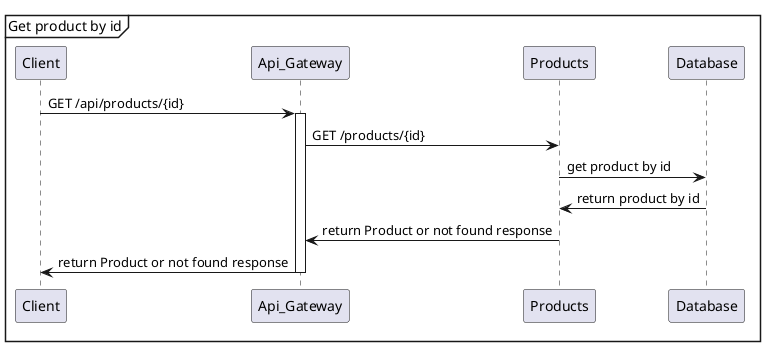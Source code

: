 @startuml
mainframe Get product by id
Client -> Api_Gateway: GET /api/products/{id}
activate Api_Gateway
Api_Gateway -> Products: GET /products/{id}
Products -> Database: get product by id

Products <- Database: return product by id
Api_Gateway <- Products: return Product or not found response
Client <- Api_Gateway: return Product or not found response
deactivate Api_Gateway
@enduml